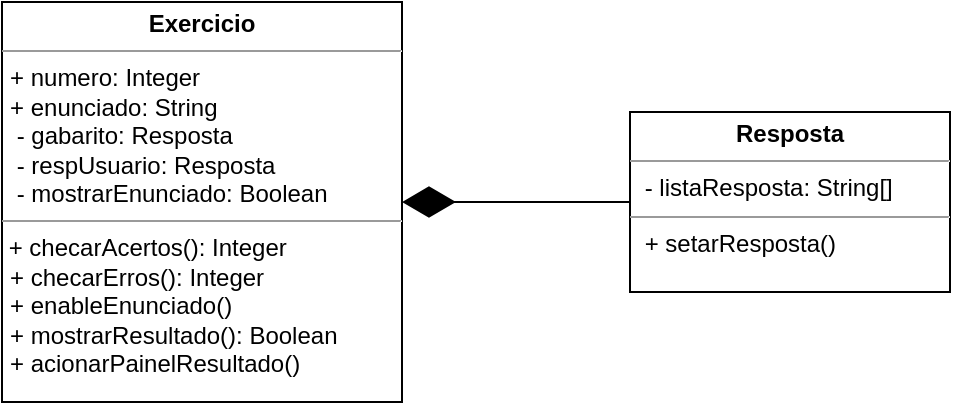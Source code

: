 <mxfile version="23.1.5" type="device">
  <diagram id="C5RBs43oDa-KdzZeNtuy" name="Page-1">
    <mxGraphModel dx="880" dy="521" grid="1" gridSize="10" guides="1" tooltips="1" connect="1" arrows="1" fold="1" page="1" pageScale="1" pageWidth="827" pageHeight="1169" math="0" shadow="0">
      <root>
        <mxCell id="WIyWlLk6GJQsqaUBKTNV-0" />
        <mxCell id="WIyWlLk6GJQsqaUBKTNV-1" parent="WIyWlLk6GJQsqaUBKTNV-0" />
        <mxCell id="-4TsmUUyo63D_o-T0l_w-9" value="&lt;p style=&quot;margin:0px;margin-top:4px;text-align:center;&quot;&gt;&lt;b&gt;Exercicio&lt;/b&gt;&lt;/p&gt;&lt;hr size=&quot;1&quot;&gt;&lt;p style=&quot;margin:0px;margin-left:4px;&quot;&gt;+ numero: Integer&lt;/p&gt;&lt;p style=&quot;margin:0px;margin-left:4px;&quot;&gt;+ enunciado: String&lt;/p&gt;&lt;p style=&quot;margin:0px;margin-left:4px;&quot;&gt;&amp;nbsp;- gabarito: Resposta&lt;/p&gt;&lt;p style=&quot;margin:0px;margin-left:4px;&quot;&gt;&amp;nbsp;- respUsuario: Resposta&lt;/p&gt;&lt;p style=&quot;margin:0px;margin-left:4px;&quot;&gt;&amp;nbsp;- mostrarEnunciado: Boolean&lt;/p&gt;&lt;hr size=&quot;1&quot;&gt;&amp;nbsp;+ checarAcertos(): Integer&lt;p style=&quot;margin:0px;margin-left:4px;&quot;&gt;+ checarErros(): Integer&lt;br&gt;&lt;/p&gt;&lt;p style=&quot;margin:0px;margin-left:4px;&quot;&gt;+ enableEnunciado()&lt;/p&gt;&lt;p style=&quot;margin:0px;margin-left:4px;&quot;&gt;+ mostrarResultado(): Boolean&lt;/p&gt;&lt;p style=&quot;margin:0px;margin-left:4px;&quot;&gt;+ acionarPainelResultado()&lt;/p&gt;" style="verticalAlign=top;align=left;overflow=fill;html=1;whiteSpace=wrap;" vertex="1" parent="WIyWlLk6GJQsqaUBKTNV-1">
          <mxGeometry x="100" y="210" width="200" height="200" as="geometry" />
        </mxCell>
        <mxCell id="-4TsmUUyo63D_o-T0l_w-10" value="&lt;p style=&quot;margin:0px;margin-top:4px;text-align:center;&quot;&gt;&lt;b&gt;Resposta&lt;/b&gt;&lt;/p&gt;&lt;hr size=&quot;1&quot;&gt;&lt;p style=&quot;margin:0px;margin-left:4px;&quot;&gt;&amp;nbsp;- listaResposta: String[]&lt;/p&gt;&lt;hr size=&quot;1&quot;&gt;&lt;p style=&quot;margin:0px;margin-left:4px;&quot;&gt;&amp;nbsp;+ setarResposta()&lt;/p&gt;" style="verticalAlign=top;align=left;overflow=fill;html=1;whiteSpace=wrap;" vertex="1" parent="WIyWlLk6GJQsqaUBKTNV-1">
          <mxGeometry x="414" y="265" width="160" height="90" as="geometry" />
        </mxCell>
        <mxCell id="-4TsmUUyo63D_o-T0l_w-11" value="" style="endArrow=diamondThin;endFill=1;endSize=24;html=1;rounded=0;entryX=1;entryY=0.5;entryDx=0;entryDy=0;exitX=0;exitY=0.5;exitDx=0;exitDy=0;" edge="1" parent="WIyWlLk6GJQsqaUBKTNV-1" source="-4TsmUUyo63D_o-T0l_w-10" target="-4TsmUUyo63D_o-T0l_w-9">
          <mxGeometry width="160" relative="1" as="geometry">
            <mxPoint x="334" y="330" as="sourcePoint" />
            <mxPoint x="494" y="330" as="targetPoint" />
          </mxGeometry>
        </mxCell>
      </root>
    </mxGraphModel>
  </diagram>
</mxfile>
